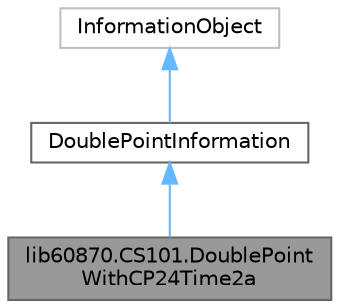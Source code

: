 digraph "lib60870.CS101.DoublePointWithCP24Time2a"
{
 // LATEX_PDF_SIZE
  bgcolor="transparent";
  edge [fontname=Helvetica,fontsize=10,labelfontname=Helvetica,labelfontsize=10];
  node [fontname=Helvetica,fontsize=10,shape=box,height=0.2,width=0.4];
  Node1 [id="Node000001",label="lib60870.CS101.DoublePoint\lWithCP24Time2a",height=0.2,width=0.4,color="gray40", fillcolor="grey60", style="filled", fontcolor="black",tooltip="Double point information object with CP24Time2a time tag (M_DP_TA_1)"];
  Node2 -> Node1 [id="edge1_Node000001_Node000002",dir="back",color="steelblue1",style="solid",tooltip=" "];
  Node2 [id="Node000002",label="DoublePointInformation",height=0.2,width=0.4,color="gray40", fillcolor="white", style="filled",URL="$classlib60870_1_1_c_s101_1_1_double_point_information.html",tooltip="Double point information object (M_DP_NA_1)"];
  Node3 -> Node2 [id="edge2_Node000002_Node000003",dir="back",color="steelblue1",style="solid",tooltip=" "];
  Node3 [id="Node000003",label="InformationObject",height=0.2,width=0.4,color="grey75", fillcolor="white", style="filled",URL="$classlib60870_1_1_c_s101_1_1_information_object.html",tooltip=" "];
}
